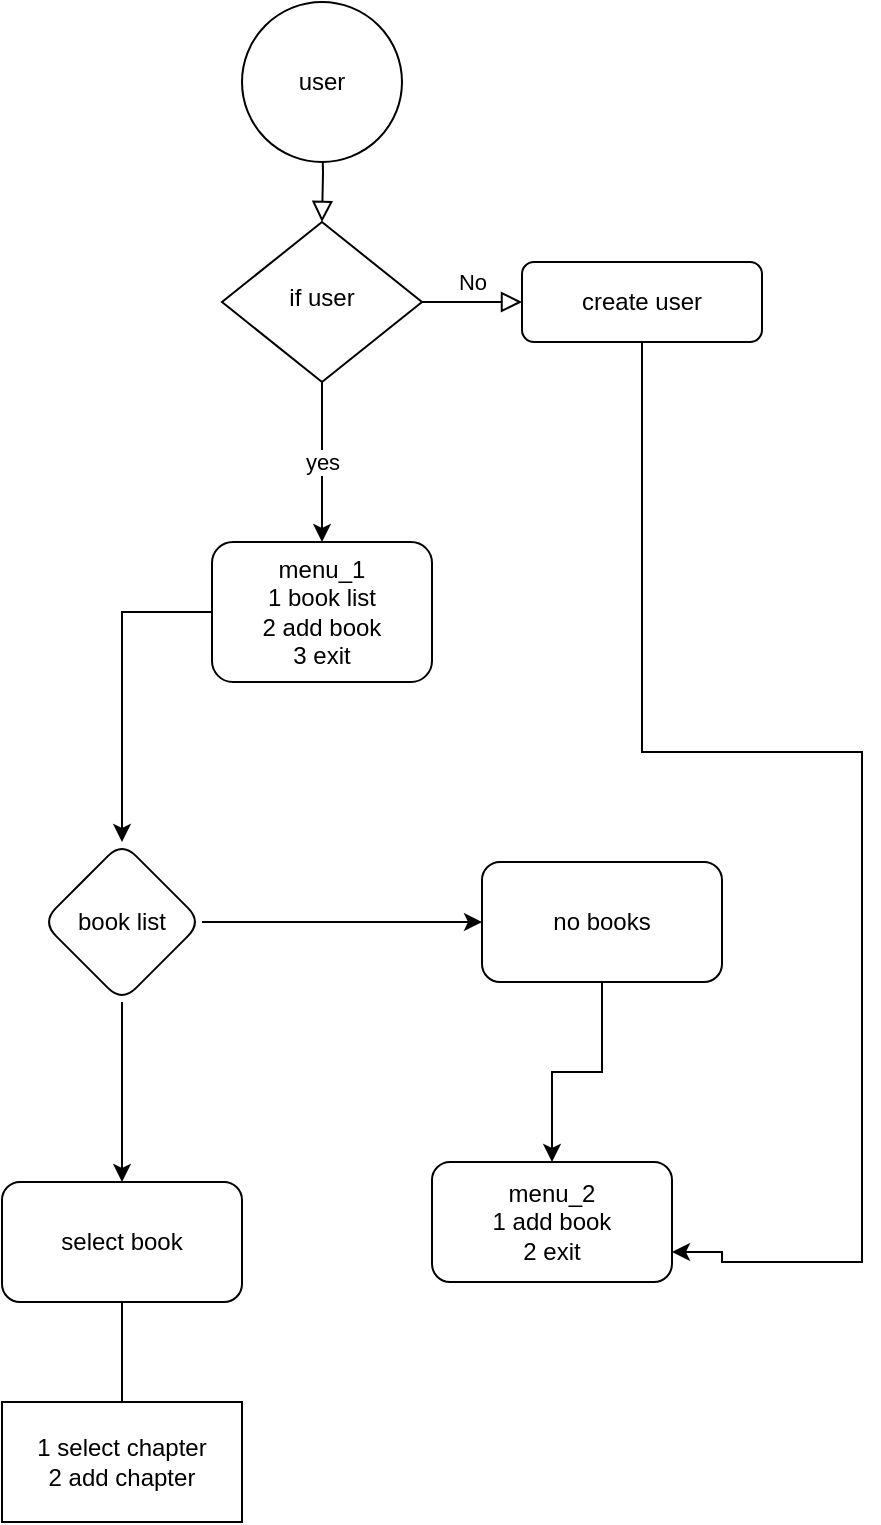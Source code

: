 <mxfile version="22.0.8" type="github">
  <diagram id="C5RBs43oDa-KdzZeNtuy" name="Page-1">
    <mxGraphModel dx="664" dy="798" grid="1" gridSize="10" guides="1" tooltips="1" connect="1" arrows="1" fold="1" page="1" pageScale="1" pageWidth="827" pageHeight="1169" math="0" shadow="0">
      <root>
        <mxCell id="WIyWlLk6GJQsqaUBKTNV-0" />
        <mxCell id="WIyWlLk6GJQsqaUBKTNV-1" parent="WIyWlLk6GJQsqaUBKTNV-0" />
        <mxCell id="WIyWlLk6GJQsqaUBKTNV-2" value="" style="rounded=0;html=1;jettySize=auto;orthogonalLoop=1;fontSize=11;endArrow=block;endFill=0;endSize=8;strokeWidth=1;shadow=0;labelBackgroundColor=none;edgeStyle=orthogonalEdgeStyle;" parent="WIyWlLk6GJQsqaUBKTNV-1" target="WIyWlLk6GJQsqaUBKTNV-6" edge="1">
          <mxGeometry relative="1" as="geometry">
            <mxPoint x="220" y="120" as="sourcePoint" />
          </mxGeometry>
        </mxCell>
        <mxCell id="WIyWlLk6GJQsqaUBKTNV-5" value="No" style="edgeStyle=orthogonalEdgeStyle;rounded=0;html=1;jettySize=auto;orthogonalLoop=1;fontSize=11;endArrow=block;endFill=0;endSize=8;strokeWidth=1;shadow=0;labelBackgroundColor=none;" parent="WIyWlLk6GJQsqaUBKTNV-1" source="WIyWlLk6GJQsqaUBKTNV-6" target="WIyWlLk6GJQsqaUBKTNV-7" edge="1">
          <mxGeometry y="10" relative="1" as="geometry">
            <mxPoint as="offset" />
          </mxGeometry>
        </mxCell>
        <mxCell id="LHAcVZJJAY55Jj76yJLV-1" value="yes&lt;br&gt;" style="edgeStyle=orthogonalEdgeStyle;rounded=0;orthogonalLoop=1;jettySize=auto;html=1;exitX=0.5;exitY=1;exitDx=0;exitDy=0;entryX=0.5;entryY=0;entryDx=0;entryDy=0;" edge="1" parent="WIyWlLk6GJQsqaUBKTNV-1" source="WIyWlLk6GJQsqaUBKTNV-6" target="WIyWlLk6GJQsqaUBKTNV-11">
          <mxGeometry relative="1" as="geometry" />
        </mxCell>
        <mxCell id="WIyWlLk6GJQsqaUBKTNV-6" value="if user" style="rhombus;whiteSpace=wrap;html=1;shadow=0;fontFamily=Helvetica;fontSize=12;align=center;strokeWidth=1;spacing=6;spacingTop=-4;" parent="WIyWlLk6GJQsqaUBKTNV-1" vertex="1">
          <mxGeometry x="170" y="170" width="100" height="80" as="geometry" />
        </mxCell>
        <mxCell id="LHAcVZJJAY55Jj76yJLV-26" style="edgeStyle=orthogonalEdgeStyle;rounded=0;orthogonalLoop=1;jettySize=auto;html=1;entryX=1;entryY=0.75;entryDx=0;entryDy=0;" edge="1" parent="WIyWlLk6GJQsqaUBKTNV-1" source="WIyWlLk6GJQsqaUBKTNV-7" target="LHAcVZJJAY55Jj76yJLV-13">
          <mxGeometry relative="1" as="geometry">
            <mxPoint x="540" y="680" as="targetPoint" />
            <Array as="points">
              <mxPoint x="380" y="435" />
              <mxPoint x="490" y="435" />
              <mxPoint x="490" y="690" />
              <mxPoint x="420" y="690" />
              <mxPoint x="420" y="685" />
            </Array>
          </mxGeometry>
        </mxCell>
        <mxCell id="WIyWlLk6GJQsqaUBKTNV-7" value="create user" style="rounded=1;whiteSpace=wrap;html=1;fontSize=12;glass=0;strokeWidth=1;shadow=0;" parent="WIyWlLk6GJQsqaUBKTNV-1" vertex="1">
          <mxGeometry x="320" y="190" width="120" height="40" as="geometry" />
        </mxCell>
        <mxCell id="LHAcVZJJAY55Jj76yJLV-10" value="" style="edgeStyle=orthogonalEdgeStyle;rounded=0;orthogonalLoop=1;jettySize=auto;html=1;" edge="1" parent="WIyWlLk6GJQsqaUBKTNV-1" source="WIyWlLk6GJQsqaUBKTNV-11" target="LHAcVZJJAY55Jj76yJLV-9">
          <mxGeometry relative="1" as="geometry" />
        </mxCell>
        <mxCell id="WIyWlLk6GJQsqaUBKTNV-11" value="menu_1&lt;br&gt;1 book list&lt;br&gt;2 add book&lt;br&gt;3 exit&lt;br&gt;" style="rounded=1;whiteSpace=wrap;html=1;fontSize=12;glass=0;strokeWidth=1;shadow=0;" parent="WIyWlLk6GJQsqaUBKTNV-1" vertex="1">
          <mxGeometry x="165" y="330" width="110" height="70" as="geometry" />
        </mxCell>
        <mxCell id="LHAcVZJJAY55Jj76yJLV-12" value="" style="edgeStyle=orthogonalEdgeStyle;rounded=0;orthogonalLoop=1;jettySize=auto;html=1;" edge="1" parent="WIyWlLk6GJQsqaUBKTNV-1" source="LHAcVZJJAY55Jj76yJLV-9" target="LHAcVZJJAY55Jj76yJLV-11">
          <mxGeometry relative="1" as="geometry" />
        </mxCell>
        <mxCell id="LHAcVZJJAY55Jj76yJLV-16" value="" style="edgeStyle=orthogonalEdgeStyle;rounded=0;orthogonalLoop=1;jettySize=auto;html=1;" edge="1" parent="WIyWlLk6GJQsqaUBKTNV-1" source="LHAcVZJJAY55Jj76yJLV-9" target="LHAcVZJJAY55Jj76yJLV-15">
          <mxGeometry relative="1" as="geometry" />
        </mxCell>
        <mxCell id="LHAcVZJJAY55Jj76yJLV-9" value="book list" style="rhombus;whiteSpace=wrap;html=1;rounded=1;glass=0;strokeWidth=1;shadow=0;" vertex="1" parent="WIyWlLk6GJQsqaUBKTNV-1">
          <mxGeometry x="80" y="480" width="80" height="80" as="geometry" />
        </mxCell>
        <mxCell id="LHAcVZJJAY55Jj76yJLV-14" value="" style="edgeStyle=orthogonalEdgeStyle;rounded=0;orthogonalLoop=1;jettySize=auto;html=1;" edge="1" parent="WIyWlLk6GJQsqaUBKTNV-1" source="LHAcVZJJAY55Jj76yJLV-11" target="LHAcVZJJAY55Jj76yJLV-13">
          <mxGeometry relative="1" as="geometry" />
        </mxCell>
        <mxCell id="LHAcVZJJAY55Jj76yJLV-11" value="no books" style="whiteSpace=wrap;html=1;rounded=1;glass=0;strokeWidth=1;shadow=0;" vertex="1" parent="WIyWlLk6GJQsqaUBKTNV-1">
          <mxGeometry x="300" y="490" width="120" height="60" as="geometry" />
        </mxCell>
        <mxCell id="LHAcVZJJAY55Jj76yJLV-13" value="menu_2&lt;br&gt;1 add book&lt;br&gt;2 exit&lt;br&gt;" style="whiteSpace=wrap;html=1;rounded=1;glass=0;strokeWidth=1;shadow=0;" vertex="1" parent="WIyWlLk6GJQsqaUBKTNV-1">
          <mxGeometry x="275" y="640" width="120" height="60" as="geometry" />
        </mxCell>
        <mxCell id="LHAcVZJJAY55Jj76yJLV-20" value="" style="edgeStyle=orthogonalEdgeStyle;rounded=0;orthogonalLoop=1;jettySize=auto;html=1;" edge="1" parent="WIyWlLk6GJQsqaUBKTNV-1" source="LHAcVZJJAY55Jj76yJLV-15">
          <mxGeometry relative="1" as="geometry">
            <mxPoint x="120" y="780" as="targetPoint" />
          </mxGeometry>
        </mxCell>
        <mxCell id="LHAcVZJJAY55Jj76yJLV-15" value="select book" style="whiteSpace=wrap;html=1;rounded=1;glass=0;strokeWidth=1;shadow=0;" vertex="1" parent="WIyWlLk6GJQsqaUBKTNV-1">
          <mxGeometry x="60" y="650" width="120" height="60" as="geometry" />
        </mxCell>
        <mxCell id="LHAcVZJJAY55Jj76yJLV-21" value="user&lt;br&gt;" style="ellipse;whiteSpace=wrap;html=1;" vertex="1" parent="WIyWlLk6GJQsqaUBKTNV-1">
          <mxGeometry x="180" y="60" width="80" height="80" as="geometry" />
        </mxCell>
        <mxCell id="LHAcVZJJAY55Jj76yJLV-24" value="1 select chapter&lt;br&gt;2 add chapter" style="whiteSpace=wrap;html=1;" vertex="1" parent="WIyWlLk6GJQsqaUBKTNV-1">
          <mxGeometry x="60" y="760" width="120" height="60" as="geometry" />
        </mxCell>
      </root>
    </mxGraphModel>
  </diagram>
</mxfile>
